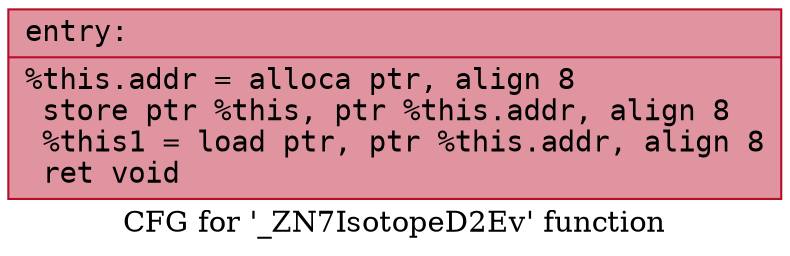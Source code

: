 digraph "CFG for '_ZN7IsotopeD2Ev' function" {
	label="CFG for '_ZN7IsotopeD2Ev' function";

	Node0x564271a74eb0 [shape=record,color="#b70d28ff", style=filled, fillcolor="#b70d2870" fontname="Courier",label="{entry:\l|  %this.addr = alloca ptr, align 8\l  store ptr %this, ptr %this.addr, align 8\l  %this1 = load ptr, ptr %this.addr, align 8\l  ret void\l}"];
}
